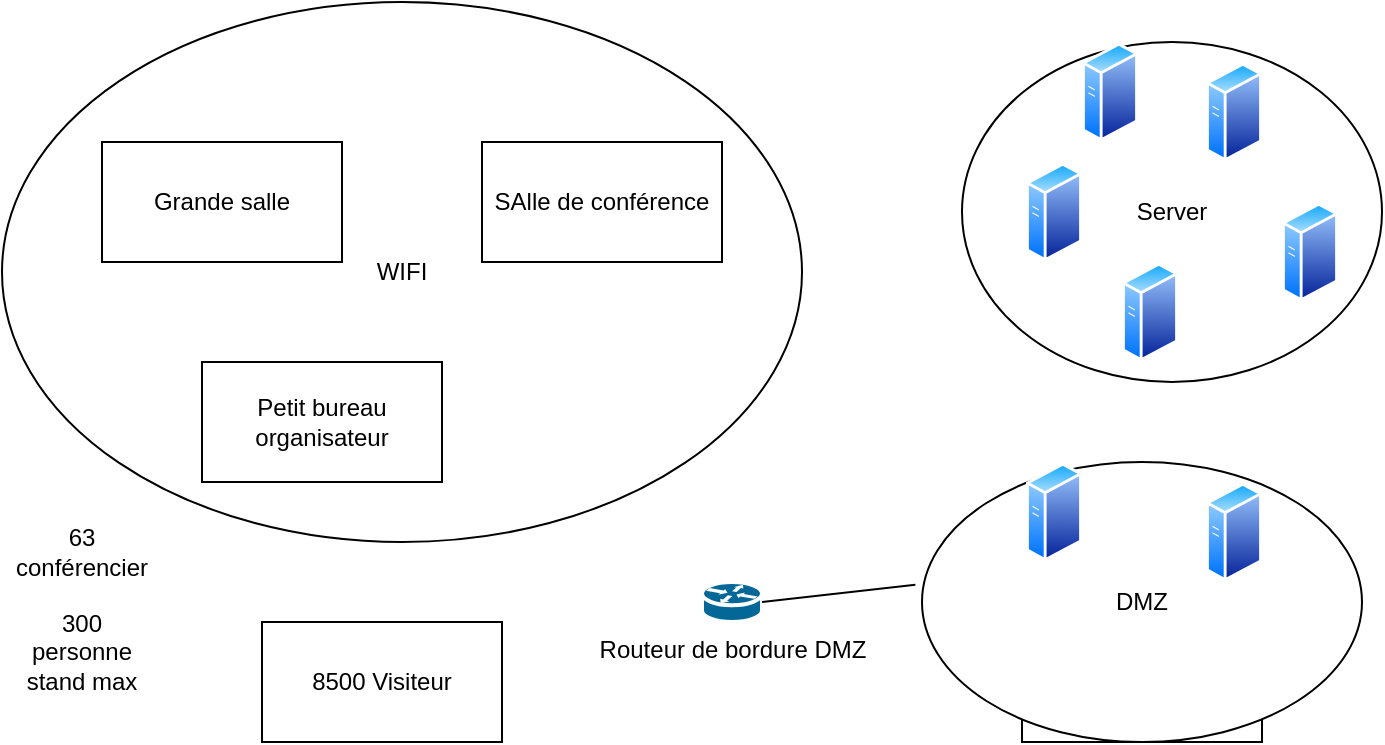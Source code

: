 <mxfile>
    <diagram id="1yJKRoXysQSmB3XX6OvY" name="Page-1">
        <mxGraphModel dx="816" dy="419" grid="1" gridSize="10" guides="1" tooltips="1" connect="1" arrows="1" fold="1" page="1" pageScale="1" pageWidth="850" pageHeight="1100" math="0" shadow="0">
            <root>
                <mxCell id="0"/>
                <mxCell id="1" parent="0"/>
                <mxCell id="6" value="WIFI" style="ellipse;whiteSpace=wrap;html=1;" vertex="1" parent="1">
                    <mxGeometry x="10" y="20" width="400" height="270" as="geometry"/>
                </mxCell>
                <mxCell id="2" value="Grande salle" style="rounded=0;whiteSpace=wrap;html=1;" vertex="1" parent="1">
                    <mxGeometry x="60" y="90" width="120" height="60" as="geometry"/>
                </mxCell>
                <mxCell id="3" value="SAlle de conférence" style="rounded=0;whiteSpace=wrap;html=1;" vertex="1" parent="1">
                    <mxGeometry x="250" y="90" width="120" height="60" as="geometry"/>
                </mxCell>
                <mxCell id="4" value="Petit bureau organisateur" style="rounded=0;whiteSpace=wrap;html=1;" vertex="1" parent="1">
                    <mxGeometry x="110" y="200" width="120" height="60" as="geometry"/>
                </mxCell>
                <mxCell id="5" value="8500 Visiteur" style="rounded=0;whiteSpace=wrap;html=1;" vertex="1" parent="1">
                    <mxGeometry x="140" y="330" width="120" height="60" as="geometry"/>
                </mxCell>
                <mxCell id="8" value="Conférencier et visiteur externe" style="rounded=0;whiteSpace=wrap;html=1;" vertex="1" parent="1">
                    <mxGeometry x="520" y="330" width="120" height="60" as="geometry"/>
                </mxCell>
                <mxCell id="13" value="63 conférencier" style="text;html=1;strokeColor=none;fillColor=none;align=center;verticalAlign=middle;whiteSpace=wrap;rounded=0;" vertex="1" parent="1">
                    <mxGeometry x="20" y="280" width="60" height="30" as="geometry"/>
                </mxCell>
                <mxCell id="14" value="300 personne stand max" style="text;html=1;strokeColor=none;fillColor=none;align=center;verticalAlign=middle;whiteSpace=wrap;rounded=0;" vertex="1" parent="1">
                    <mxGeometry x="20" y="330" width="60" height="30" as="geometry"/>
                </mxCell>
                <mxCell id="22" value="" style="group" vertex="1" connectable="0" parent="1">
                    <mxGeometry x="490" y="40" width="210" height="170" as="geometry"/>
                </mxCell>
                <mxCell id="9" value="Server" style="ellipse;whiteSpace=wrap;html=1;" vertex="1" parent="22">
                    <mxGeometry width="210" height="170" as="geometry"/>
                </mxCell>
                <mxCell id="15" value="" style="aspect=fixed;perimeter=ellipsePerimeter;html=1;align=center;shadow=0;dashed=0;spacingTop=3;image;image=img/lib/active_directory/generic_server.svg;" vertex="1" parent="22">
                    <mxGeometry x="60" width="28.0" height="50" as="geometry"/>
                </mxCell>
                <mxCell id="16" value="" style="aspect=fixed;perimeter=ellipsePerimeter;html=1;align=center;shadow=0;dashed=0;spacingTop=3;image;image=img/lib/active_directory/generic_server.svg;" vertex="1" parent="22">
                    <mxGeometry x="122" y="10" width="28.0" height="50" as="geometry"/>
                </mxCell>
                <mxCell id="17" value="" style="aspect=fixed;perimeter=ellipsePerimeter;html=1;align=center;shadow=0;dashed=0;spacingTop=3;image;image=img/lib/active_directory/generic_server.svg;" vertex="1" parent="22">
                    <mxGeometry x="32" y="60" width="28.0" height="50" as="geometry"/>
                </mxCell>
                <mxCell id="18" value="" style="aspect=fixed;perimeter=ellipsePerimeter;html=1;align=center;shadow=0;dashed=0;spacingTop=3;image;image=img/lib/active_directory/generic_server.svg;" vertex="1" parent="22">
                    <mxGeometry x="80" y="110" width="28.0" height="50" as="geometry"/>
                </mxCell>
                <mxCell id="19" value="" style="aspect=fixed;perimeter=ellipsePerimeter;html=1;align=center;shadow=0;dashed=0;spacingTop=3;image;image=img/lib/active_directory/generic_server.svg;" vertex="1" parent="22">
                    <mxGeometry x="160" y="80" width="28.0" height="50" as="geometry"/>
                </mxCell>
                <mxCell id="23" value="" style="group" vertex="1" connectable="0" parent="1">
                    <mxGeometry x="360" y="250" width="330" height="140" as="geometry"/>
                </mxCell>
                <mxCell id="10" value="DMZ" style="ellipse;whiteSpace=wrap;html=1;" vertex="1" parent="23">
                    <mxGeometry x="110" width="220" height="140" as="geometry"/>
                </mxCell>
                <mxCell id="11" value="Routeur de bordure DMZ" style="shape=mxgraph.cisco.routers.router;sketch=0;html=1;pointerEvents=1;dashed=0;fillColor=#036897;strokeColor=#ffffff;strokeWidth=2;verticalLabelPosition=bottom;verticalAlign=top;align=center;outlineConnect=0;" vertex="1" parent="23">
                    <mxGeometry y="60" width="30" height="20" as="geometry"/>
                </mxCell>
                <mxCell id="20" value="" style="aspect=fixed;perimeter=ellipsePerimeter;html=1;align=center;shadow=0;dashed=0;spacingTop=3;image;image=img/lib/active_directory/generic_server.svg;" vertex="1" parent="23">
                    <mxGeometry x="162" width="28.0" height="50" as="geometry"/>
                </mxCell>
                <mxCell id="21" value="" style="aspect=fixed;perimeter=ellipsePerimeter;html=1;align=center;shadow=0;dashed=0;spacingTop=3;image;image=img/lib/active_directory/generic_server.svg;" vertex="1" parent="23">
                    <mxGeometry x="252" y="10" width="28.0" height="50" as="geometry"/>
                </mxCell>
                <mxCell id="12" value="" style="endArrow=none;html=1;entryX=-0.015;entryY=0.438;entryDx=0;entryDy=0;entryPerimeter=0;exitX=1;exitY=0.5;exitDx=0;exitDy=0;exitPerimeter=0;" edge="1" parent="23" source="11" target="10">
                    <mxGeometry width="50" height="50" relative="1" as="geometry">
                        <mxPoint x="420" y="330" as="sourcePoint"/>
                        <mxPoint x="470" y="280" as="targetPoint"/>
                    </mxGeometry>
                </mxCell>
            </root>
        </mxGraphModel>
    </diagram>
</mxfile>
